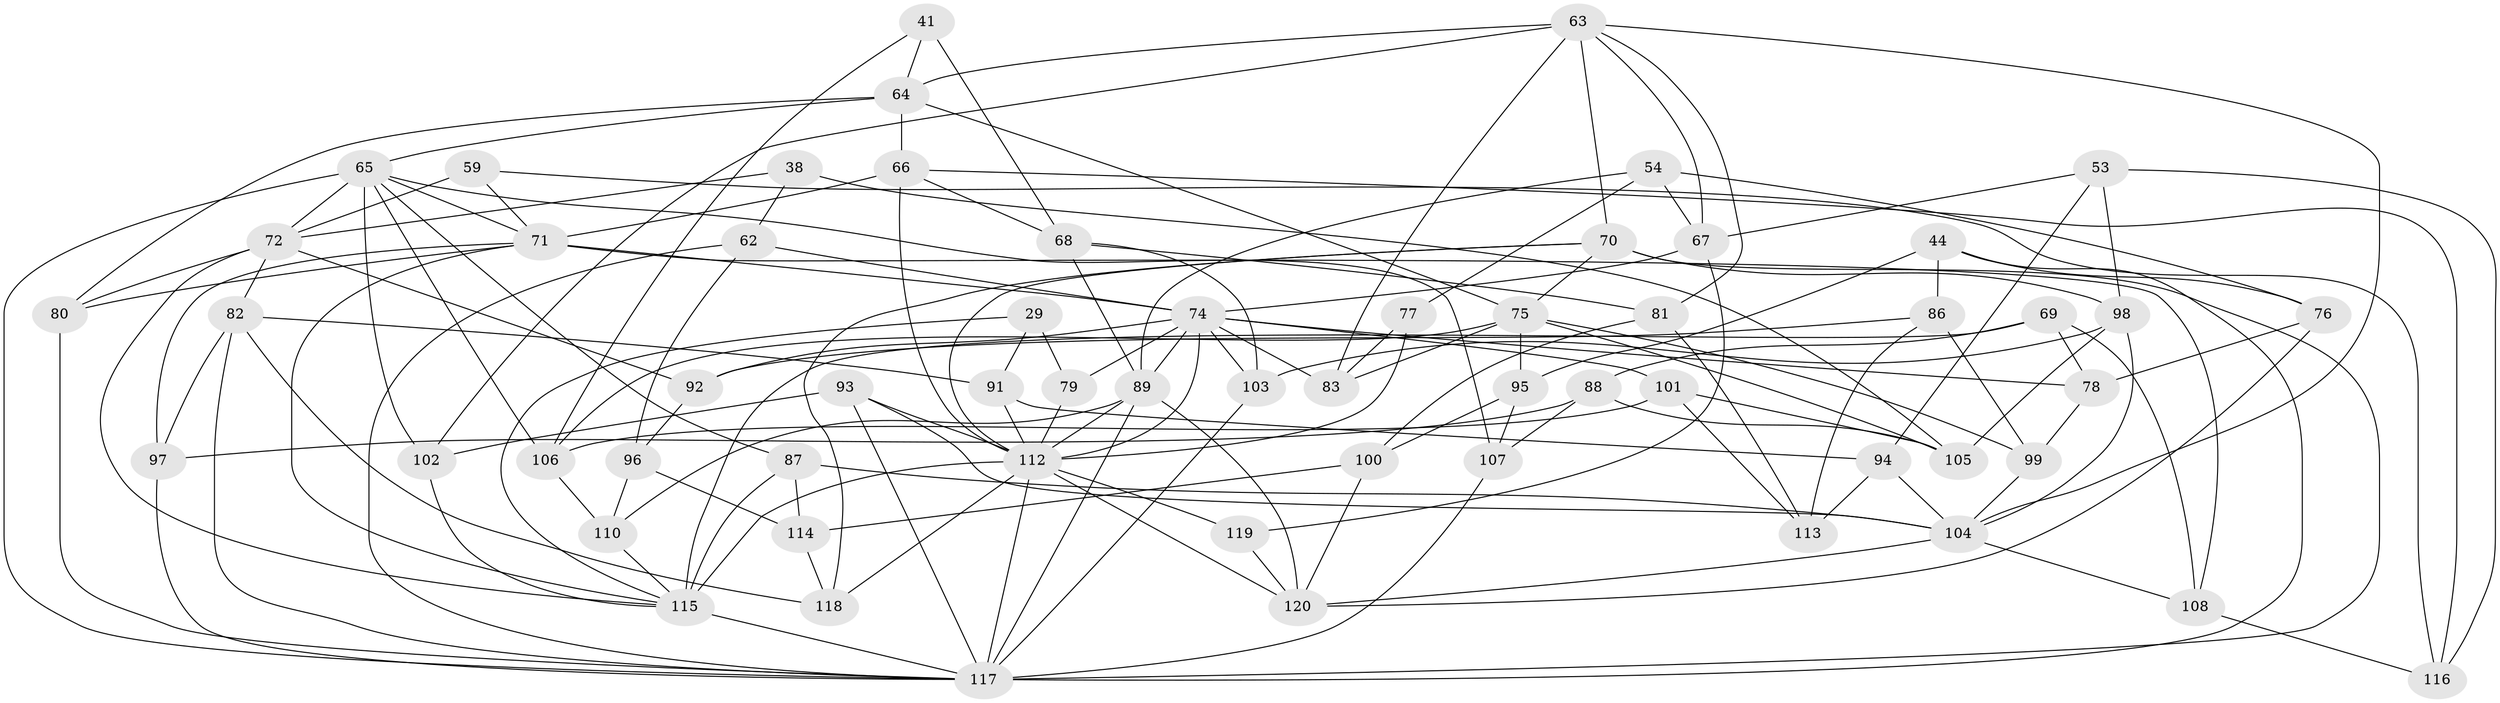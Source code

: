 // original degree distribution, {4: 1.0}
// Generated by graph-tools (version 1.1) at 2025/57/03/09/25 04:57:57]
// undirected, 60 vertices, 150 edges
graph export_dot {
graph [start="1"]
  node [color=gray90,style=filled];
  29;
  38;
  41;
  44;
  53;
  54;
  59;
  62;
  63 [super="+49"];
  64 [super="+7+34"];
  65 [super="+24+57"];
  66 [super="+60"];
  67 [super="+25"];
  68 [super="+10"];
  69;
  70 [super="+51"];
  71 [super="+19"];
  72 [super="+45+48"];
  74 [super="+9+14+58"];
  75 [super="+33"];
  76;
  77;
  78;
  79;
  80;
  81;
  82 [super="+13"];
  83;
  86;
  87;
  88;
  89 [super="+3+16+27"];
  91 [super="+26"];
  92;
  93;
  94;
  95;
  96;
  97;
  98 [super="+17"];
  99;
  100;
  101;
  102;
  103 [super="+47"];
  104 [super="+20+22"];
  105 [super="+36"];
  106 [super="+90"];
  107;
  108;
  110;
  112 [super="+5+30+43+109"];
  113;
  114;
  115 [super="+40+32+85"];
  116;
  117 [super="+42+111+84+73"];
  118;
  119 [super="+52"];
  120 [super="+12+55"];
  29 -- 91 [weight=2];
  29 -- 79;
  29 -- 115;
  38 -- 62;
  38 -- 105 [weight=2];
  38 -- 72;
  41 -- 68 [weight=2];
  41 -- 106;
  41 -- 64;
  44 -- 86;
  44 -- 76;
  44 -- 95;
  44 -- 117;
  53 -- 116;
  53 -- 98;
  53 -- 94;
  53 -- 67;
  54 -- 77;
  54 -- 76;
  54 -- 89;
  54 -- 67;
  59 -- 116;
  59 -- 72 [weight=2];
  59 -- 71;
  62 -- 96;
  62 -- 74;
  62 -- 117;
  63 -- 70;
  63 -- 81;
  63 -- 64 [weight=2];
  63 -- 67;
  63 -- 83;
  63 -- 102;
  63 -- 104;
  64 -- 80;
  64 -- 75 [weight=2];
  64 -- 66;
  64 -- 65;
  65 -- 117 [weight=3];
  65 -- 72 [weight=2];
  65 -- 106 [weight=2];
  65 -- 87;
  65 -- 107;
  65 -- 102;
  65 -- 71;
  66 -- 116;
  66 -- 112 [weight=2];
  66 -- 68;
  66 -- 71;
  67 -- 119 [weight=2];
  67 -- 74;
  68 -- 81;
  68 -- 89;
  68 -- 103;
  69 -- 108;
  69 -- 78;
  69 -- 88;
  69 -- 115;
  70 -- 118;
  70 -- 117 [weight=2];
  70 -- 112;
  70 -- 98 [weight=2];
  70 -- 75;
  71 -- 108;
  71 -- 97;
  71 -- 80;
  71 -- 115;
  71 -- 74;
  72 -- 92;
  72 -- 115 [weight=2];
  72 -- 80;
  72 -- 82;
  74 -- 78;
  74 -- 101;
  74 -- 92;
  74 -- 79 [weight=2];
  74 -- 103 [weight=2];
  74 -- 83;
  74 -- 89;
  74 -- 112 [weight=2];
  75 -- 95;
  75 -- 99;
  75 -- 83;
  75 -- 105;
  75 -- 106;
  76 -- 78;
  76 -- 120;
  77 -- 83;
  77 -- 112 [weight=2];
  78 -- 99;
  79 -- 112;
  80 -- 117;
  81 -- 100;
  81 -- 113;
  82 -- 118;
  82 -- 91 [weight=2];
  82 -- 97;
  82 -- 117;
  86 -- 99;
  86 -- 113;
  86 -- 92;
  87 -- 114;
  87 -- 115;
  87 -- 104;
  88 -- 107;
  88 -- 97;
  88 -- 105;
  89 -- 110;
  89 -- 120 [weight=2];
  89 -- 117 [weight=3];
  89 -- 112;
  91 -- 94;
  91 -- 112;
  92 -- 96;
  93 -- 102;
  93 -- 104;
  93 -- 112;
  93 -- 117;
  94 -- 113;
  94 -- 104;
  95 -- 107;
  95 -- 100;
  96 -- 110;
  96 -- 114;
  97 -- 117;
  98 -- 105;
  98 -- 103;
  98 -- 104;
  99 -- 104;
  100 -- 114;
  100 -- 120;
  101 -- 106;
  101 -- 105;
  101 -- 113;
  102 -- 115;
  103 -- 117 [weight=2];
  104 -- 108;
  104 -- 120;
  106 -- 110;
  107 -- 117;
  108 -- 116;
  110 -- 115;
  112 -- 117;
  112 -- 118;
  112 -- 120;
  112 -- 115 [weight=4];
  112 -- 119 [weight=2];
  114 -- 118;
  115 -- 117 [weight=2];
  119 -- 120 [weight=2];
}
